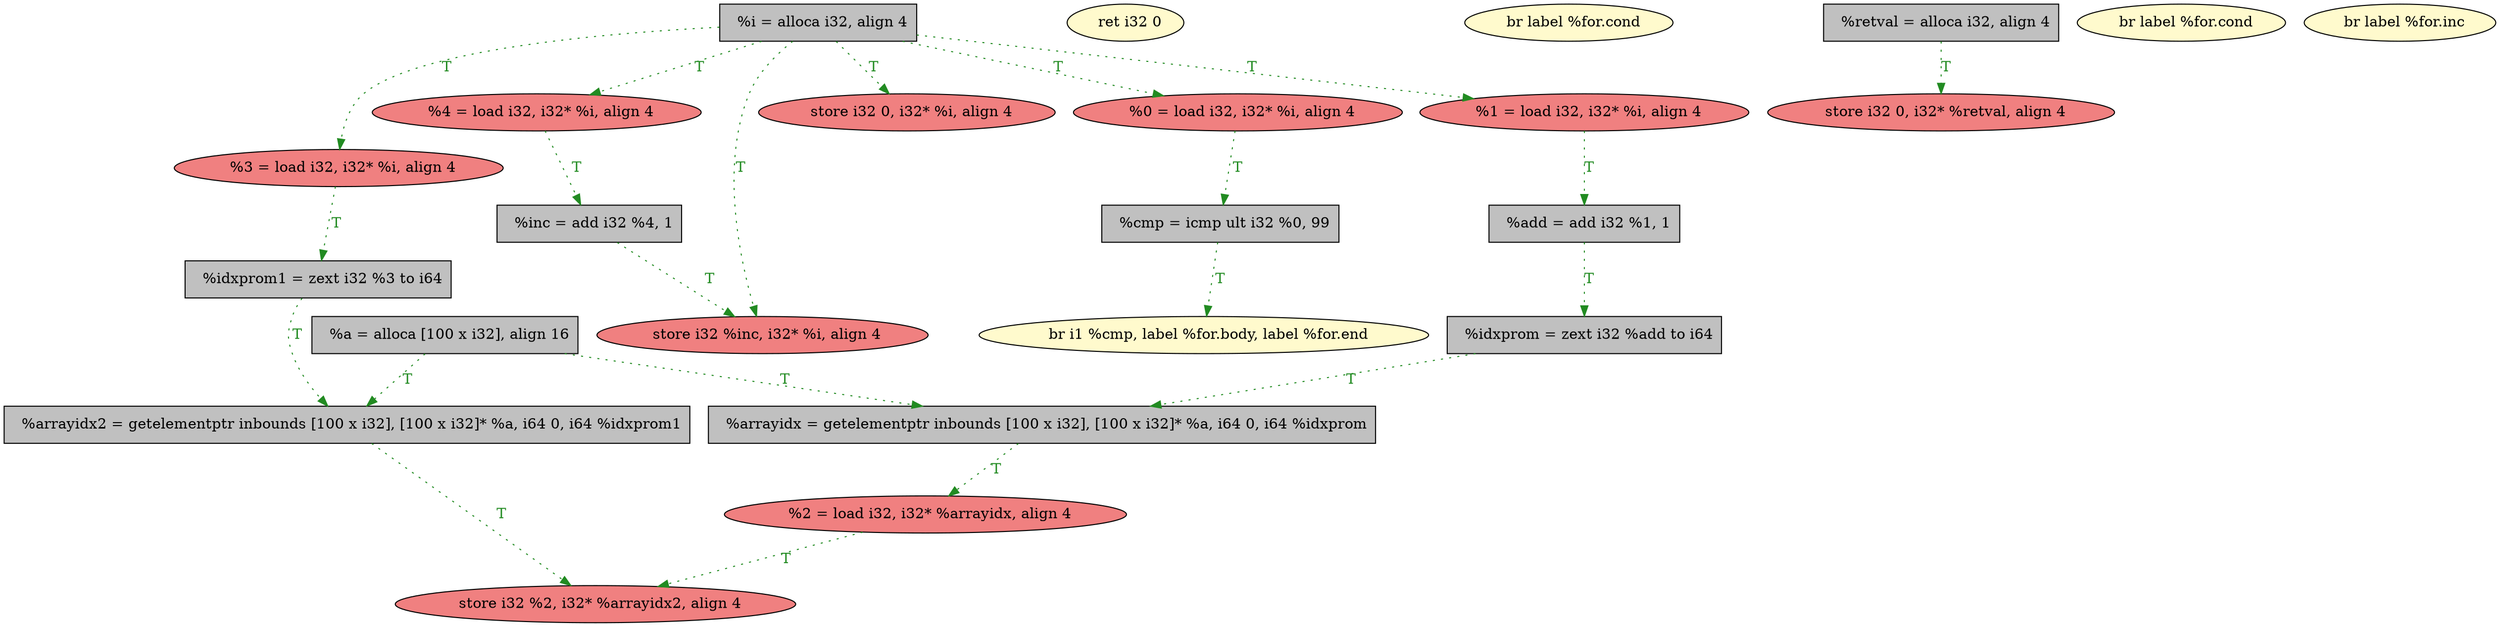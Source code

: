
digraph G {


node22 [fillcolor=lightcoral,label="  %3 = load i32, i32* %i, align 4",shape=ellipse,style=filled ]
node21 [fillcolor=lemonchiffon,label="  br i1 %cmp, label %for.body, label %for.end",shape=ellipse,style=filled ]
node20 [fillcolor=lightcoral,label="  store i32 %inc, i32* %i, align 4",shape=ellipse,style=filled ]
node19 [fillcolor=grey,label="  %arrayidx = getelementptr inbounds [100 x i32], [100 x i32]* %a, i64 0, i64 %idxprom",shape=rectangle,style=filled ]
node18 [fillcolor=grey,label="  %arrayidx2 = getelementptr inbounds [100 x i32], [100 x i32]* %a, i64 0, i64 %idxprom1",shape=rectangle,style=filled ]
node17 [fillcolor=lightcoral,label="  %1 = load i32, i32* %i, align 4",shape=ellipse,style=filled ]
node16 [fillcolor=grey,label="  %idxprom = zext i32 %add to i64",shape=rectangle,style=filled ]
node4 [fillcolor=lemonchiffon,label="  ret i32 0",shape=ellipse,style=filled ]
node8 [fillcolor=lightcoral,label="  store i32 0, i32* %i, align 4",shape=ellipse,style=filled ]
node15 [fillcolor=lightcoral,label="  %0 = load i32, i32* %i, align 4",shape=ellipse,style=filled ]
node0 [fillcolor=lemonchiffon,label="  br label %for.cond",shape=ellipse,style=filled ]
node11 [fillcolor=lightcoral,label="  store i32 0, i32* %retval, align 4",shape=ellipse,style=filled ]
node3 [fillcolor=lemonchiffon,label="  br label %for.cond",shape=ellipse,style=filled ]
node2 [fillcolor=lightcoral,label="  store i32 %2, i32* %arrayidx2, align 4",shape=ellipse,style=filled ]
node12 [fillcolor=grey,label="  %a = alloca [100 x i32], align 16",shape=rectangle,style=filled ]
node13 [fillcolor=lightcoral,label="  %2 = load i32, i32* %arrayidx, align 4",shape=ellipse,style=filled ]
node1 [fillcolor=lemonchiffon,label="  br label %for.inc",shape=ellipse,style=filled ]
node6 [fillcolor=lightcoral,label="  %4 = load i32, i32* %i, align 4",shape=ellipse,style=filled ]
node14 [fillcolor=grey,label="  %cmp = icmp ult i32 %0, 99",shape=rectangle,style=filled ]
node7 [fillcolor=grey,label="  %add = add i32 %1, 1",shape=rectangle,style=filled ]
node23 [fillcolor=grey,label="  %idxprom1 = zext i32 %3 to i64",shape=rectangle,style=filled ]
node9 [fillcolor=grey,label="  %i = alloca i32, align 4",shape=rectangle,style=filled ]
node5 [fillcolor=grey,label="  %inc = add i32 %4, 1",shape=rectangle,style=filled ]
node10 [fillcolor=grey,label="  %retval = alloca i32, align 4",shape=rectangle,style=filled ]

node13->node2 [style=dotted,color=forestgreen,label="T",fontcolor=forestgreen ]
node9->node6 [style=dotted,color=forestgreen,label="T",fontcolor=forestgreen ]
node7->node16 [style=dotted,color=forestgreen,label="T",fontcolor=forestgreen ]
node9->node20 [style=dotted,color=forestgreen,label="T",fontcolor=forestgreen ]
node18->node2 [style=dotted,color=forestgreen,label="T",fontcolor=forestgreen ]
node10->node11 [style=dotted,color=forestgreen,label="T",fontcolor=forestgreen ]
node23->node18 [style=dotted,color=forestgreen,label="T",fontcolor=forestgreen ]
node12->node18 [style=dotted,color=forestgreen,label="T",fontcolor=forestgreen ]
node17->node7 [style=dotted,color=forestgreen,label="T",fontcolor=forestgreen ]
node9->node15 [style=dotted,color=forestgreen,label="T",fontcolor=forestgreen ]
node15->node14 [style=dotted,color=forestgreen,label="T",fontcolor=forestgreen ]
node9->node22 [style=dotted,color=forestgreen,label="T",fontcolor=forestgreen ]
node5->node20 [style=dotted,color=forestgreen,label="T",fontcolor=forestgreen ]
node22->node23 [style=dotted,color=forestgreen,label="T",fontcolor=forestgreen ]
node9->node17 [style=dotted,color=forestgreen,label="T",fontcolor=forestgreen ]
node19->node13 [style=dotted,color=forestgreen,label="T",fontcolor=forestgreen ]
node6->node5 [style=dotted,color=forestgreen,label="T",fontcolor=forestgreen ]
node12->node19 [style=dotted,color=forestgreen,label="T",fontcolor=forestgreen ]
node16->node19 [style=dotted,color=forestgreen,label="T",fontcolor=forestgreen ]
node9->node8 [style=dotted,color=forestgreen,label="T",fontcolor=forestgreen ]
node14->node21 [style=dotted,color=forestgreen,label="T",fontcolor=forestgreen ]


}
